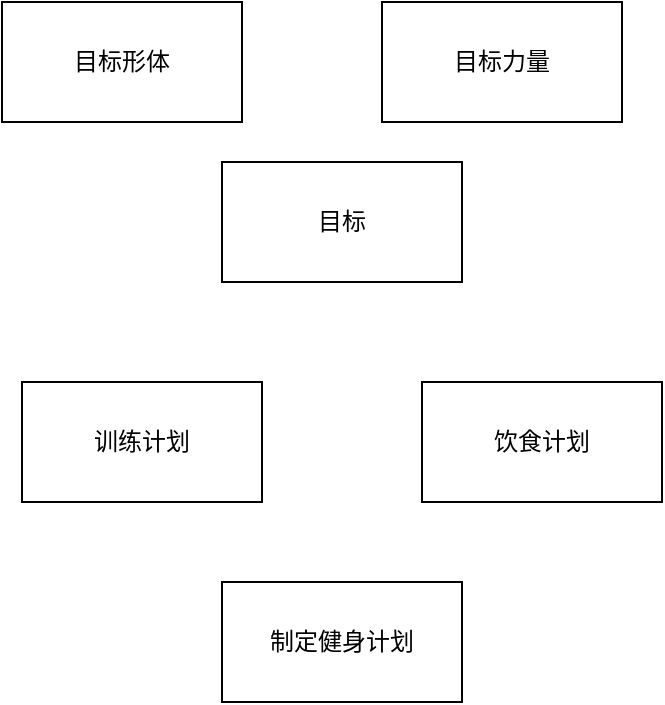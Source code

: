 <mxfile>
    <diagram id="i3EhzzTtTdFNXWbQwgCy" name="第 1 页">
        <mxGraphModel dx="1054" dy="613" grid="1" gridSize="10" guides="1" tooltips="1" connect="1" arrows="1" fold="1" page="1" pageScale="1" pageWidth="1200" pageHeight="1920" background="#FFFFFF" math="0" shadow="0">
            <root>
                <mxCell id="0"/>
                <mxCell id="1" parent="0"/>
                <mxCell id="2" value="制定健身计划" style="whiteSpace=wrap;html=1;" vertex="1" parent="1">
                    <mxGeometry x="470" y="440" width="120" height="60" as="geometry"/>
                </mxCell>
                <mxCell id="3" value="目标" style="whiteSpace=wrap;html=1;" vertex="1" parent="1">
                    <mxGeometry x="470" y="230" width="120" height="60" as="geometry"/>
                </mxCell>
                <mxCell id="4" value="目标形体" style="whiteSpace=wrap;html=1;" vertex="1" parent="1">
                    <mxGeometry x="360" y="150" width="120" height="60" as="geometry"/>
                </mxCell>
                <mxCell id="5" value="目标力量" style="whiteSpace=wrap;html=1;" vertex="1" parent="1">
                    <mxGeometry x="550" y="150" width="120" height="60" as="geometry"/>
                </mxCell>
                <mxCell id="6" value="训练计划" style="whiteSpace=wrap;html=1;" vertex="1" parent="1">
                    <mxGeometry x="370" y="340" width="120" height="60" as="geometry"/>
                </mxCell>
                <mxCell id="7" value="饮食计划" style="whiteSpace=wrap;html=1;" vertex="1" parent="1">
                    <mxGeometry x="570" y="340" width="120" height="60" as="geometry"/>
                </mxCell>
            </root>
        </mxGraphModel>
    </diagram>
</mxfile>